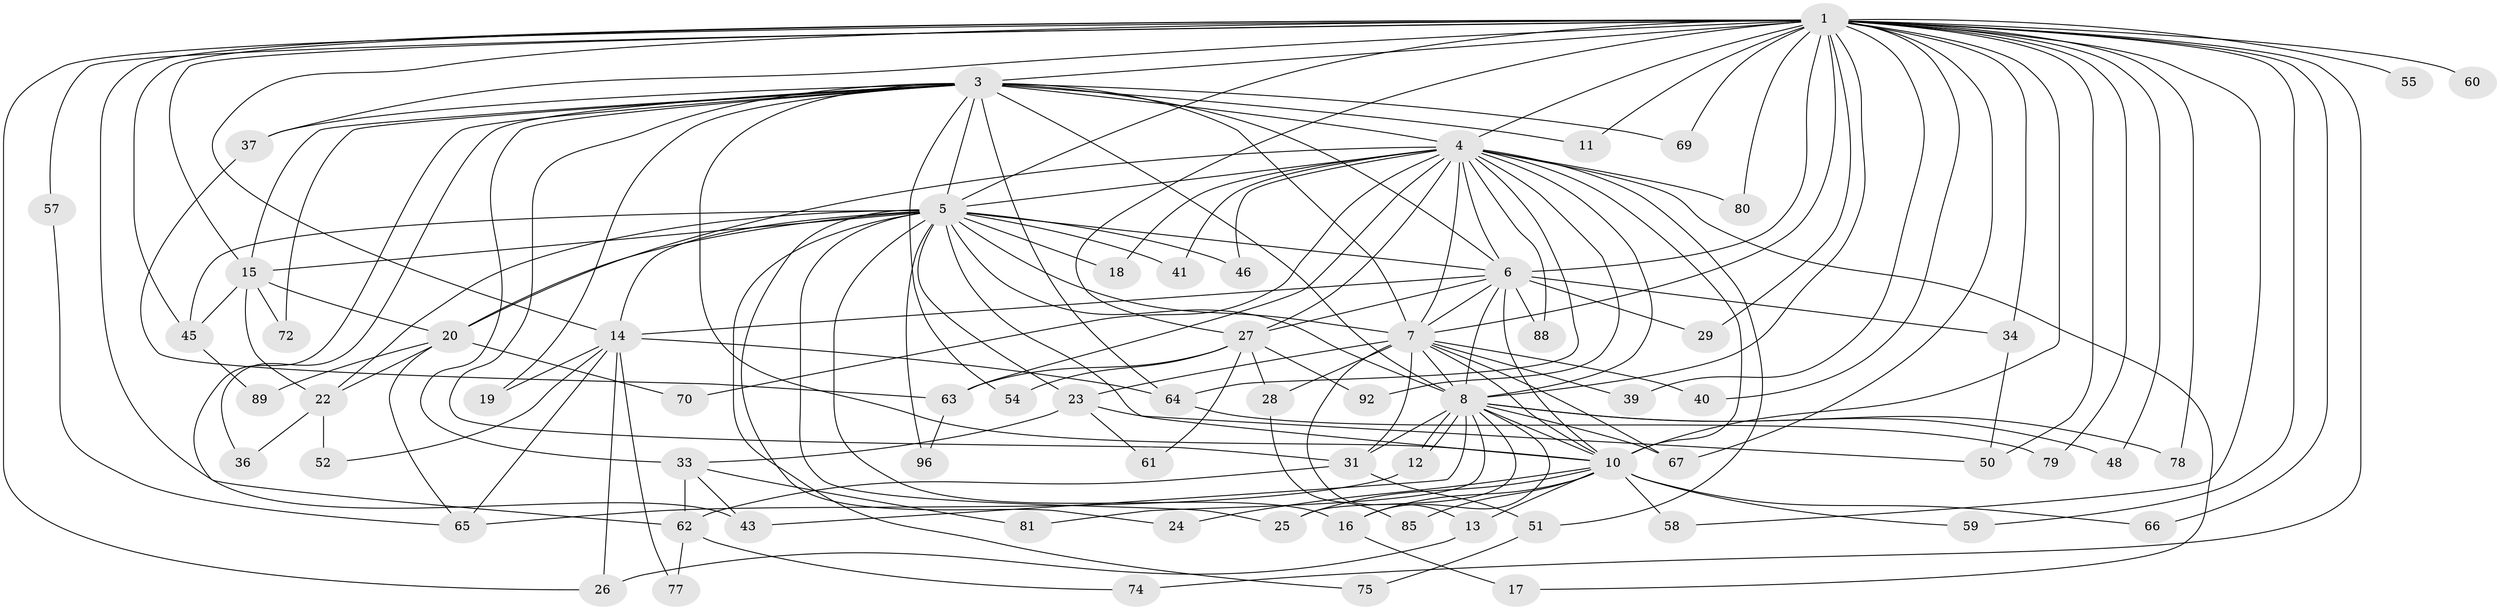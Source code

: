 // Generated by graph-tools (version 1.1) at 2025/23/03/03/25 07:23:37]
// undirected, 69 vertices, 165 edges
graph export_dot {
graph [start="1"]
  node [color=gray90,style=filled];
  1 [super="+2"];
  3 [super="+30"];
  4 [super="+38"];
  5 [super="+83"];
  6 [super="+82"];
  7 [super="+9"];
  8 [super="+21"];
  10 [super="+95"];
  11;
  12 [super="+90"];
  13 [super="+49"];
  14 [super="+32"];
  15 [super="+94"];
  16 [super="+76"];
  17;
  18;
  19;
  20 [super="+44"];
  22 [super="+93"];
  23 [super="+91"];
  24;
  25 [super="+84"];
  26 [super="+42"];
  27 [super="+53"];
  28;
  29;
  31 [super="+35"];
  33;
  34;
  36;
  37 [super="+86"];
  39;
  40;
  41;
  43 [super="+47"];
  45 [super="+56"];
  46;
  48;
  50;
  51;
  52;
  54;
  55;
  57;
  58;
  59;
  60;
  61;
  62 [super="+87"];
  63;
  64 [super="+68"];
  65 [super="+73"];
  66;
  67 [super="+71"];
  69;
  70;
  72;
  74;
  75;
  77;
  78;
  79;
  80;
  81;
  85;
  88;
  89;
  92;
  96;
  1 -- 3 [weight=2];
  1 -- 4 [weight=2];
  1 -- 5 [weight=3];
  1 -- 6 [weight=2];
  1 -- 7 [weight=4];
  1 -- 8 [weight=2];
  1 -- 10 [weight=2];
  1 -- 26;
  1 -- 40;
  1 -- 58;
  1 -- 74;
  1 -- 79;
  1 -- 80;
  1 -- 66;
  1 -- 11;
  1 -- 69;
  1 -- 14;
  1 -- 78;
  1 -- 27;
  1 -- 29;
  1 -- 34;
  1 -- 37;
  1 -- 39;
  1 -- 43;
  1 -- 48;
  1 -- 50;
  1 -- 55;
  1 -- 57;
  1 -- 59;
  1 -- 60;
  1 -- 45;
  1 -- 15;
  1 -- 67;
  3 -- 4 [weight=2];
  3 -- 5;
  3 -- 6;
  3 -- 7 [weight=2];
  3 -- 8;
  3 -- 10;
  3 -- 11;
  3 -- 15;
  3 -- 19;
  3 -- 31;
  3 -- 54;
  3 -- 62;
  3 -- 72;
  3 -- 64;
  3 -- 33;
  3 -- 36;
  3 -- 69;
  3 -- 37;
  4 -- 5;
  4 -- 6 [weight=3];
  4 -- 7 [weight=2];
  4 -- 8;
  4 -- 10;
  4 -- 17;
  4 -- 18;
  4 -- 20;
  4 -- 27;
  4 -- 41;
  4 -- 46;
  4 -- 51;
  4 -- 63;
  4 -- 70;
  4 -- 80;
  4 -- 88;
  4 -- 92;
  4 -- 64;
  5 -- 6;
  5 -- 7 [weight=2];
  5 -- 8;
  5 -- 10;
  5 -- 15;
  5 -- 16;
  5 -- 18;
  5 -- 20;
  5 -- 22;
  5 -- 23;
  5 -- 24;
  5 -- 41;
  5 -- 45;
  5 -- 46;
  5 -- 75;
  5 -- 96;
  5 -- 14;
  5 -- 25;
  6 -- 7 [weight=2];
  6 -- 8;
  6 -- 10;
  6 -- 14;
  6 -- 29;
  6 -- 34;
  6 -- 88;
  6 -- 27;
  7 -- 8 [weight=3];
  7 -- 10 [weight=2];
  7 -- 23;
  7 -- 39;
  7 -- 67;
  7 -- 40;
  7 -- 13 [weight=2];
  7 -- 28;
  7 -- 31;
  8 -- 10;
  8 -- 12;
  8 -- 12;
  8 -- 16;
  8 -- 25;
  8 -- 31;
  8 -- 43;
  8 -- 48;
  8 -- 67;
  8 -- 78;
  8 -- 81;
  10 -- 13;
  10 -- 24;
  10 -- 25;
  10 -- 58;
  10 -- 59;
  10 -- 66;
  10 -- 85;
  10 -- 16;
  12 -- 65;
  13 -- 26;
  14 -- 19;
  14 -- 52;
  14 -- 64;
  14 -- 65;
  14 -- 77;
  14 -- 26;
  15 -- 45;
  15 -- 72;
  15 -- 20;
  15 -- 22;
  16 -- 17;
  20 -- 22;
  20 -- 70;
  20 -- 89;
  20 -- 65;
  22 -- 36;
  22 -- 52;
  23 -- 33;
  23 -- 61;
  23 -- 50;
  27 -- 28;
  27 -- 54;
  27 -- 92;
  27 -- 61;
  27 -- 63;
  28 -- 85;
  31 -- 62;
  31 -- 51;
  33 -- 81;
  33 -- 43;
  33 -- 62;
  34 -- 50;
  37 -- 63;
  45 -- 89;
  51 -- 75;
  57 -- 65;
  62 -- 74;
  62 -- 77;
  63 -- 96;
  64 -- 79;
}
